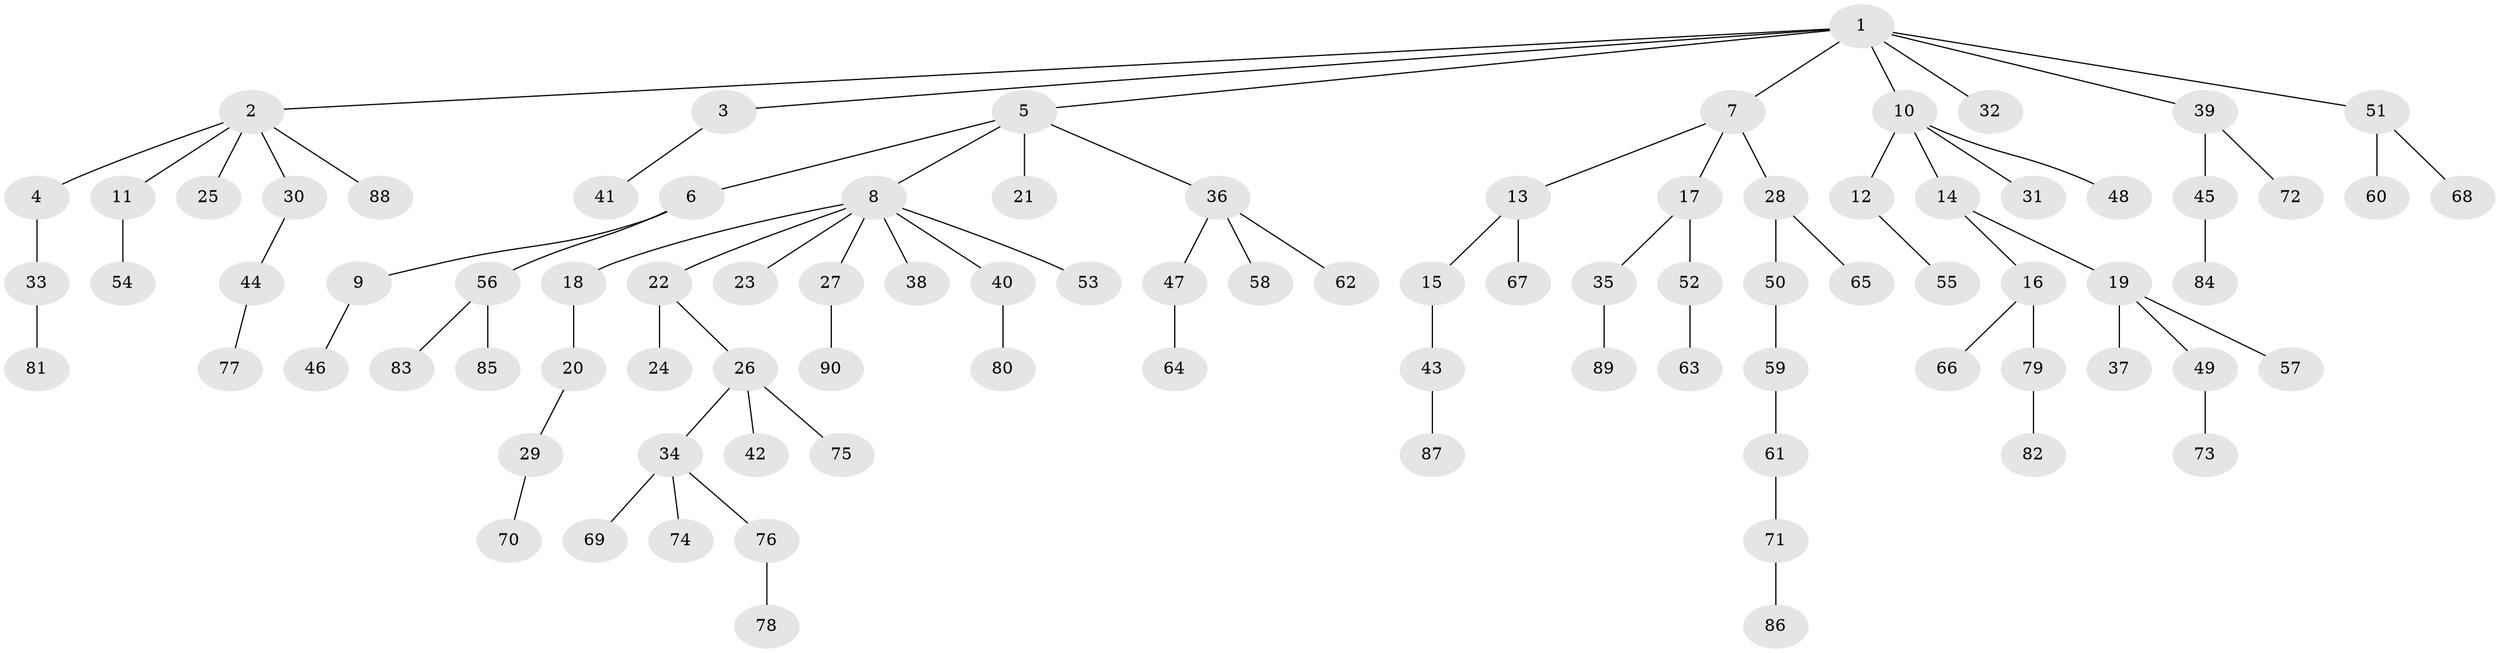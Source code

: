 // Generated by graph-tools (version 1.1) at 2025/26/03/09/25 03:26:24]
// undirected, 90 vertices, 89 edges
graph export_dot {
graph [start="1"]
  node [color=gray90,style=filled];
  1;
  2;
  3;
  4;
  5;
  6;
  7;
  8;
  9;
  10;
  11;
  12;
  13;
  14;
  15;
  16;
  17;
  18;
  19;
  20;
  21;
  22;
  23;
  24;
  25;
  26;
  27;
  28;
  29;
  30;
  31;
  32;
  33;
  34;
  35;
  36;
  37;
  38;
  39;
  40;
  41;
  42;
  43;
  44;
  45;
  46;
  47;
  48;
  49;
  50;
  51;
  52;
  53;
  54;
  55;
  56;
  57;
  58;
  59;
  60;
  61;
  62;
  63;
  64;
  65;
  66;
  67;
  68;
  69;
  70;
  71;
  72;
  73;
  74;
  75;
  76;
  77;
  78;
  79;
  80;
  81;
  82;
  83;
  84;
  85;
  86;
  87;
  88;
  89;
  90;
  1 -- 2;
  1 -- 3;
  1 -- 5;
  1 -- 7;
  1 -- 10;
  1 -- 32;
  1 -- 39;
  1 -- 51;
  2 -- 4;
  2 -- 11;
  2 -- 25;
  2 -- 30;
  2 -- 88;
  3 -- 41;
  4 -- 33;
  5 -- 6;
  5 -- 8;
  5 -- 21;
  5 -- 36;
  6 -- 9;
  6 -- 56;
  7 -- 13;
  7 -- 17;
  7 -- 28;
  8 -- 18;
  8 -- 22;
  8 -- 23;
  8 -- 27;
  8 -- 38;
  8 -- 40;
  8 -- 53;
  9 -- 46;
  10 -- 12;
  10 -- 14;
  10 -- 31;
  10 -- 48;
  11 -- 54;
  12 -- 55;
  13 -- 15;
  13 -- 67;
  14 -- 16;
  14 -- 19;
  15 -- 43;
  16 -- 66;
  16 -- 79;
  17 -- 35;
  17 -- 52;
  18 -- 20;
  19 -- 37;
  19 -- 49;
  19 -- 57;
  20 -- 29;
  22 -- 24;
  22 -- 26;
  26 -- 34;
  26 -- 42;
  26 -- 75;
  27 -- 90;
  28 -- 50;
  28 -- 65;
  29 -- 70;
  30 -- 44;
  33 -- 81;
  34 -- 69;
  34 -- 74;
  34 -- 76;
  35 -- 89;
  36 -- 47;
  36 -- 58;
  36 -- 62;
  39 -- 45;
  39 -- 72;
  40 -- 80;
  43 -- 87;
  44 -- 77;
  45 -- 84;
  47 -- 64;
  49 -- 73;
  50 -- 59;
  51 -- 60;
  51 -- 68;
  52 -- 63;
  56 -- 83;
  56 -- 85;
  59 -- 61;
  61 -- 71;
  71 -- 86;
  76 -- 78;
  79 -- 82;
}
